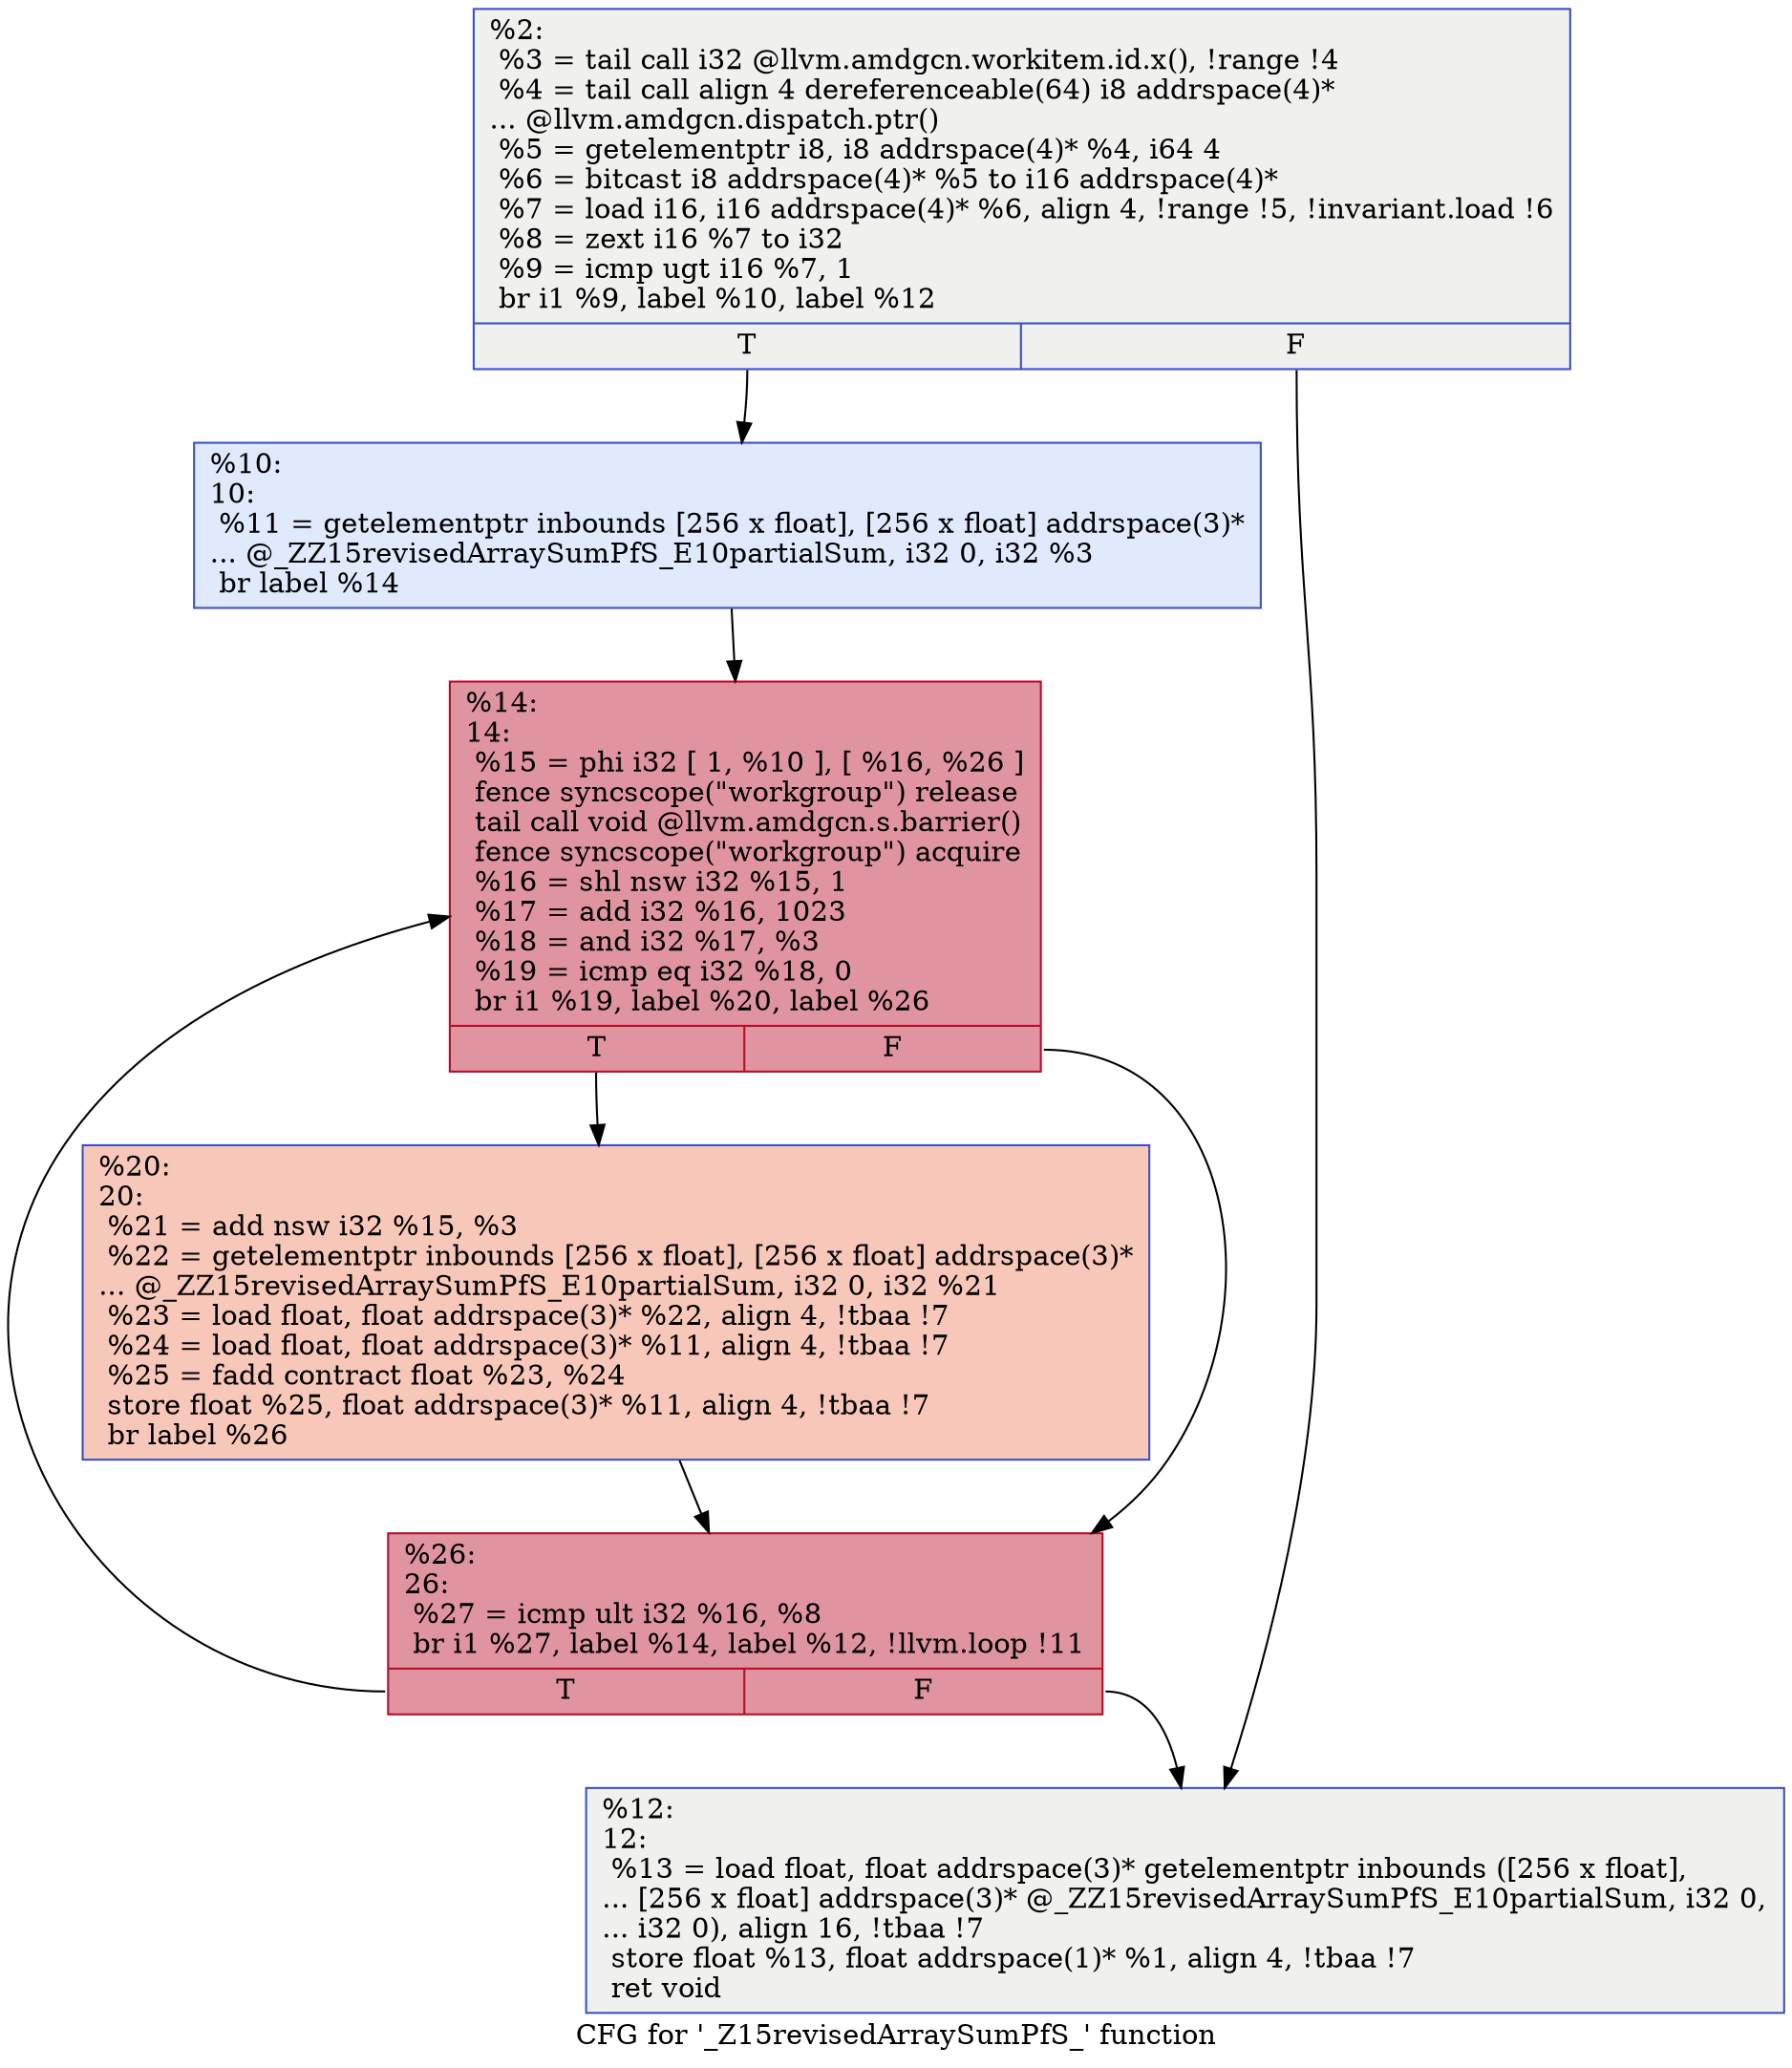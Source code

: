 digraph "CFG for '_Z15revisedArraySumPfS_' function" {
	label="CFG for '_Z15revisedArraySumPfS_' function";

	Node0x4644f00 [shape=record,color="#3d50c3ff", style=filled, fillcolor="#dedcdb70",label="{%2:\l  %3 = tail call i32 @llvm.amdgcn.workitem.id.x(), !range !4\l  %4 = tail call align 4 dereferenceable(64) i8 addrspace(4)*\l... @llvm.amdgcn.dispatch.ptr()\l  %5 = getelementptr i8, i8 addrspace(4)* %4, i64 4\l  %6 = bitcast i8 addrspace(4)* %5 to i16 addrspace(4)*\l  %7 = load i16, i16 addrspace(4)* %6, align 4, !range !5, !invariant.load !6\l  %8 = zext i16 %7 to i32\l  %9 = icmp ugt i16 %7, 1\l  br i1 %9, label %10, label %12\l|{<s0>T|<s1>F}}"];
	Node0x4644f00:s0 -> Node0x4645ef0;
	Node0x4644f00:s1 -> Node0x4646b90;
	Node0x4645ef0 [shape=record,color="#3d50c3ff", style=filled, fillcolor="#b9d0f970",label="{%10:\l10:                                               \l  %11 = getelementptr inbounds [256 x float], [256 x float] addrspace(3)*\l... @_ZZ15revisedArraySumPfS_E10partialSum, i32 0, i32 %3\l  br label %14\l}"];
	Node0x4645ef0 -> Node0x4646d20;
	Node0x4646b90 [shape=record,color="#3d50c3ff", style=filled, fillcolor="#dedcdb70",label="{%12:\l12:                                               \l  %13 = load float, float addrspace(3)* getelementptr inbounds ([256 x float],\l... [256 x float] addrspace(3)* @_ZZ15revisedArraySumPfS_E10partialSum, i32 0,\l... i32 0), align 16, !tbaa !7\l  store float %13, float addrspace(1)* %1, align 4, !tbaa !7\l  ret void\l}"];
	Node0x4646d20 [shape=record,color="#b70d28ff", style=filled, fillcolor="#b70d2870",label="{%14:\l14:                                               \l  %15 = phi i32 [ 1, %10 ], [ %16, %26 ]\l  fence syncscope(\"workgroup\") release\l  tail call void @llvm.amdgcn.s.barrier()\l  fence syncscope(\"workgroup\") acquire\l  %16 = shl nsw i32 %15, 1\l  %17 = add i32 %16, 1023\l  %18 = and i32 %17, %3\l  %19 = icmp eq i32 %18, 0\l  br i1 %19, label %20, label %26\l|{<s0>T|<s1>F}}"];
	Node0x4646d20:s0 -> Node0x4648100;
	Node0x4646d20:s1 -> Node0x4647a00;
	Node0x4648100 [shape=record,color="#3d50c3ff", style=filled, fillcolor="#ec7f6370",label="{%20:\l20:                                               \l  %21 = add nsw i32 %15, %3\l  %22 = getelementptr inbounds [256 x float], [256 x float] addrspace(3)*\l... @_ZZ15revisedArraySumPfS_E10partialSum, i32 0, i32 %21\l  %23 = load float, float addrspace(3)* %22, align 4, !tbaa !7\l  %24 = load float, float addrspace(3)* %11, align 4, !tbaa !7\l  %25 = fadd contract float %23, %24\l  store float %25, float addrspace(3)* %11, align 4, !tbaa !7\l  br label %26\l}"];
	Node0x4648100 -> Node0x4647a00;
	Node0x4647a00 [shape=record,color="#b70d28ff", style=filled, fillcolor="#b70d2870",label="{%26:\l26:                                               \l  %27 = icmp ult i32 %16, %8\l  br i1 %27, label %14, label %12, !llvm.loop !11\l|{<s0>T|<s1>F}}"];
	Node0x4647a00:s0 -> Node0x4646d20;
	Node0x4647a00:s1 -> Node0x4646b90;
}

